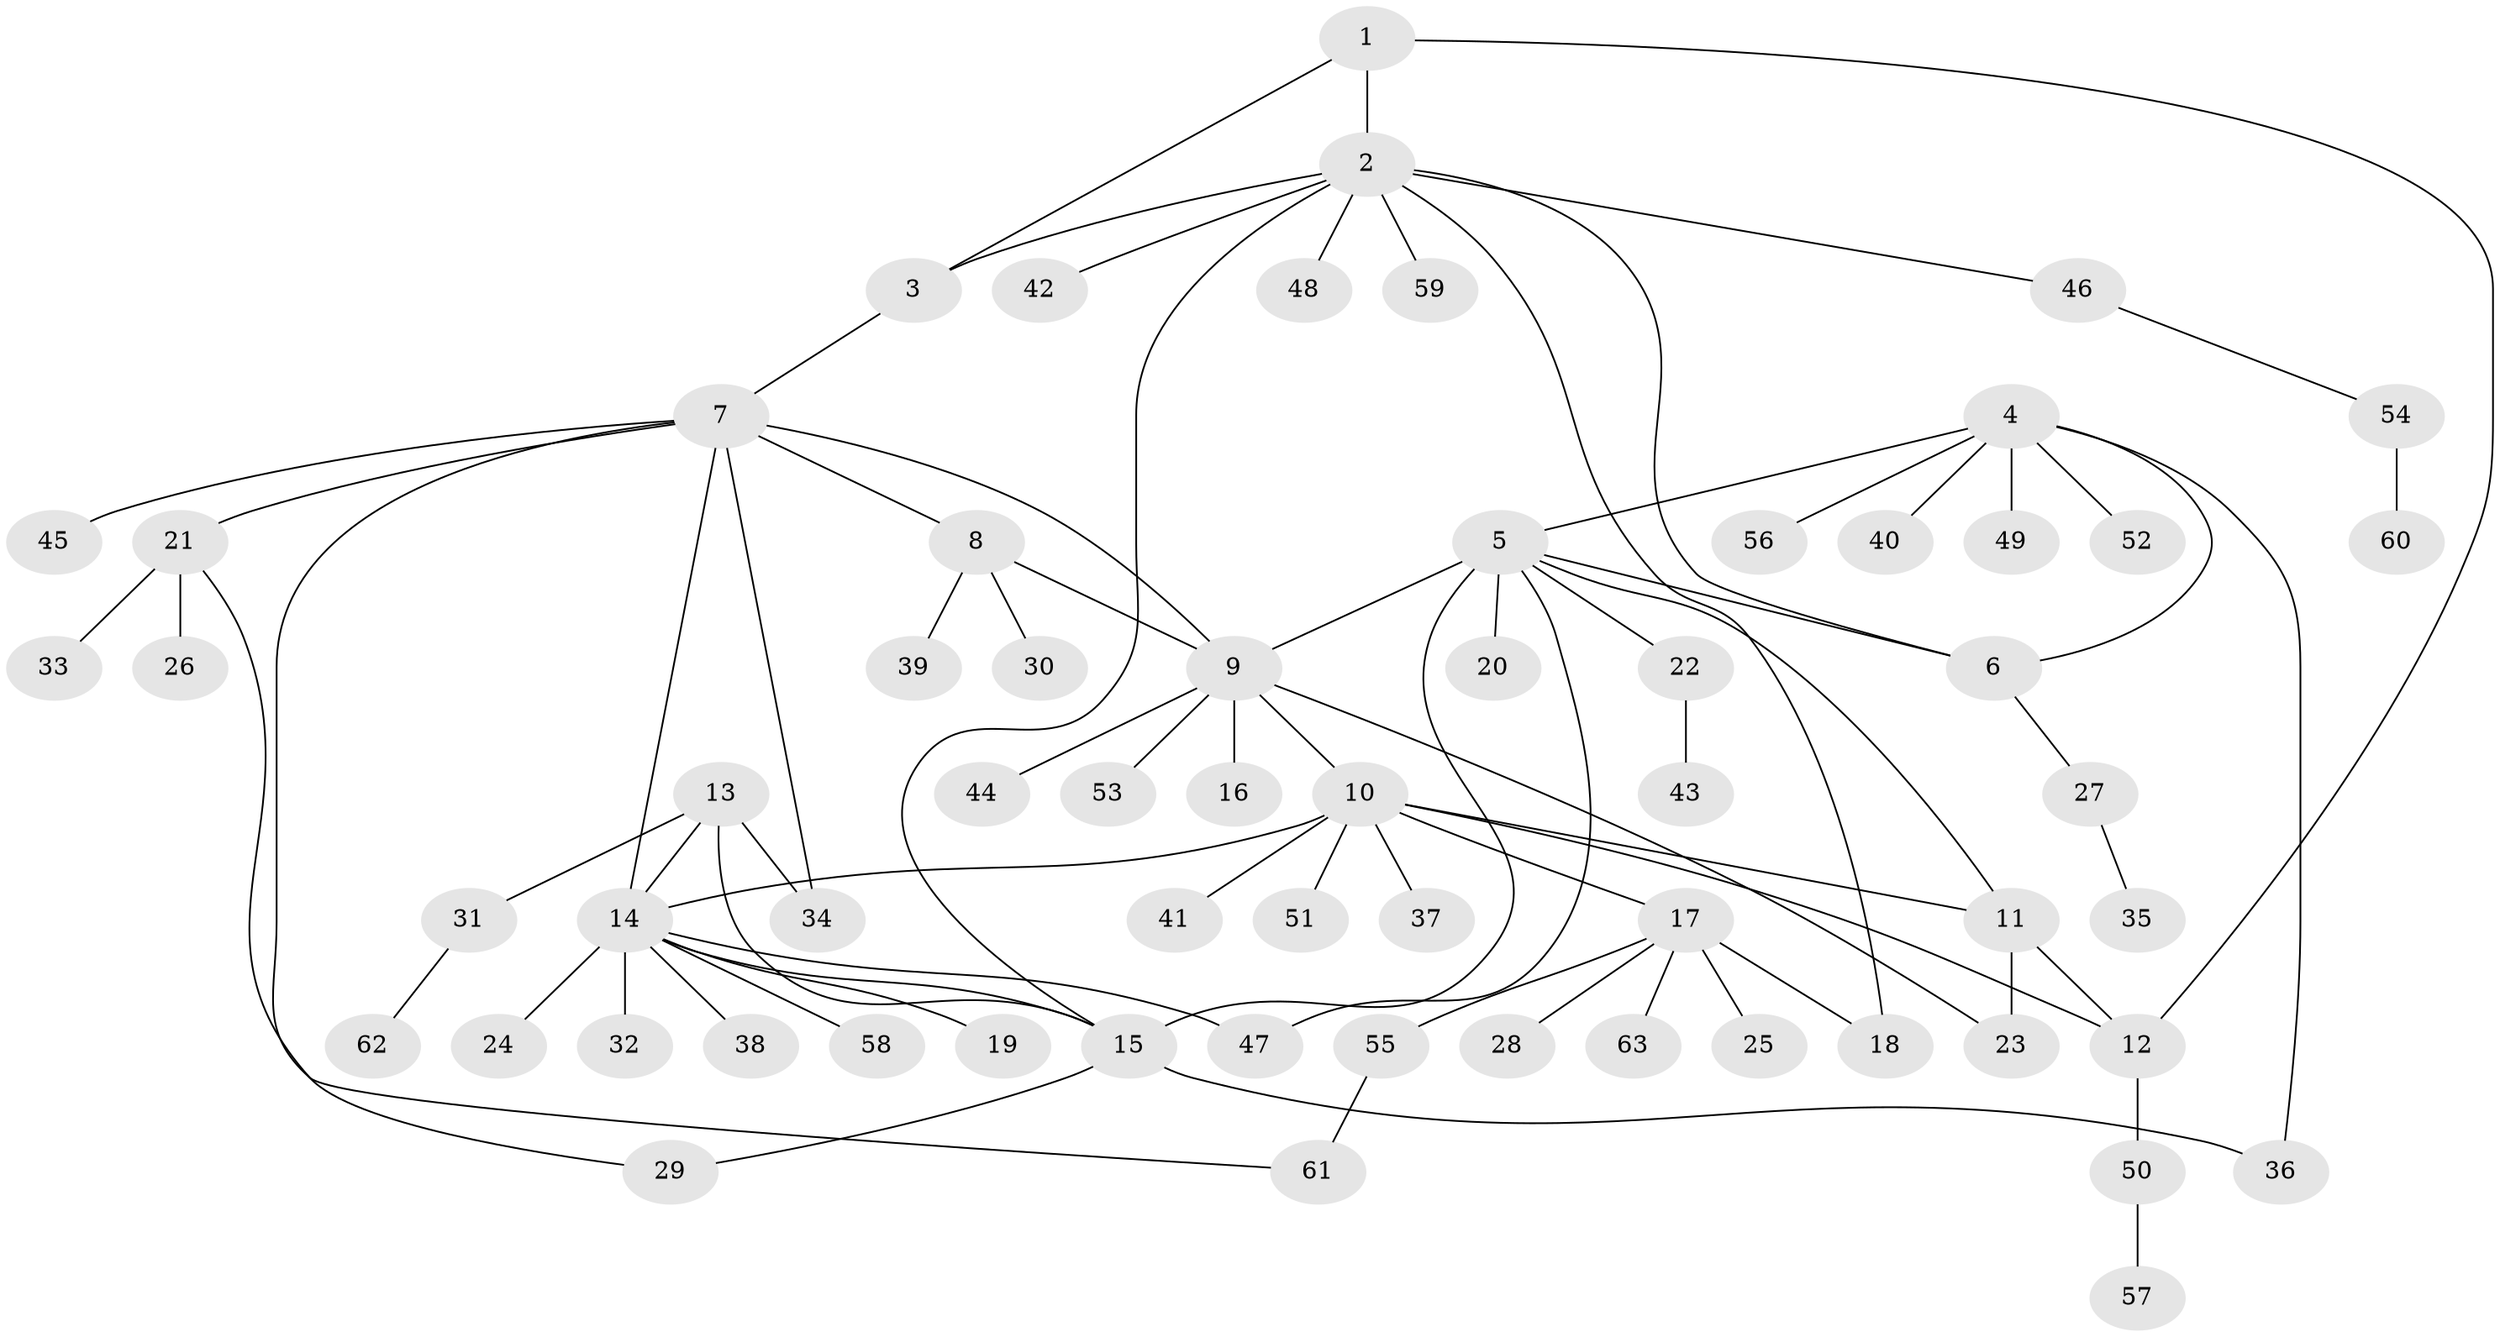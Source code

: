 // Generated by graph-tools (version 1.1) at 2025/50/03/09/25 03:50:32]
// undirected, 63 vertices, 80 edges
graph export_dot {
graph [start="1"]
  node [color=gray90,style=filled];
  1;
  2;
  3;
  4;
  5;
  6;
  7;
  8;
  9;
  10;
  11;
  12;
  13;
  14;
  15;
  16;
  17;
  18;
  19;
  20;
  21;
  22;
  23;
  24;
  25;
  26;
  27;
  28;
  29;
  30;
  31;
  32;
  33;
  34;
  35;
  36;
  37;
  38;
  39;
  40;
  41;
  42;
  43;
  44;
  45;
  46;
  47;
  48;
  49;
  50;
  51;
  52;
  53;
  54;
  55;
  56;
  57;
  58;
  59;
  60;
  61;
  62;
  63;
  1 -- 2;
  1 -- 3;
  1 -- 12;
  2 -- 3;
  2 -- 6;
  2 -- 15;
  2 -- 18;
  2 -- 42;
  2 -- 46;
  2 -- 48;
  2 -- 59;
  3 -- 7;
  4 -- 5;
  4 -- 6;
  4 -- 36;
  4 -- 40;
  4 -- 49;
  4 -- 52;
  4 -- 56;
  5 -- 6;
  5 -- 9;
  5 -- 11;
  5 -- 15;
  5 -- 20;
  5 -- 22;
  5 -- 47;
  6 -- 27;
  7 -- 8;
  7 -- 9;
  7 -- 14;
  7 -- 21;
  7 -- 34;
  7 -- 45;
  7 -- 61;
  8 -- 9;
  8 -- 30;
  8 -- 39;
  9 -- 10;
  9 -- 16;
  9 -- 23;
  9 -- 44;
  9 -- 53;
  10 -- 11;
  10 -- 12;
  10 -- 14;
  10 -- 17;
  10 -- 37;
  10 -- 41;
  10 -- 51;
  11 -- 12;
  11 -- 23;
  12 -- 50;
  13 -- 14;
  13 -- 15;
  13 -- 31;
  13 -- 34;
  14 -- 15;
  14 -- 19;
  14 -- 24;
  14 -- 32;
  14 -- 38;
  14 -- 47;
  14 -- 58;
  15 -- 29;
  15 -- 36;
  17 -- 18;
  17 -- 25;
  17 -- 28;
  17 -- 55;
  17 -- 63;
  21 -- 26;
  21 -- 29;
  21 -- 33;
  22 -- 43;
  27 -- 35;
  31 -- 62;
  46 -- 54;
  50 -- 57;
  54 -- 60;
  55 -- 61;
}

